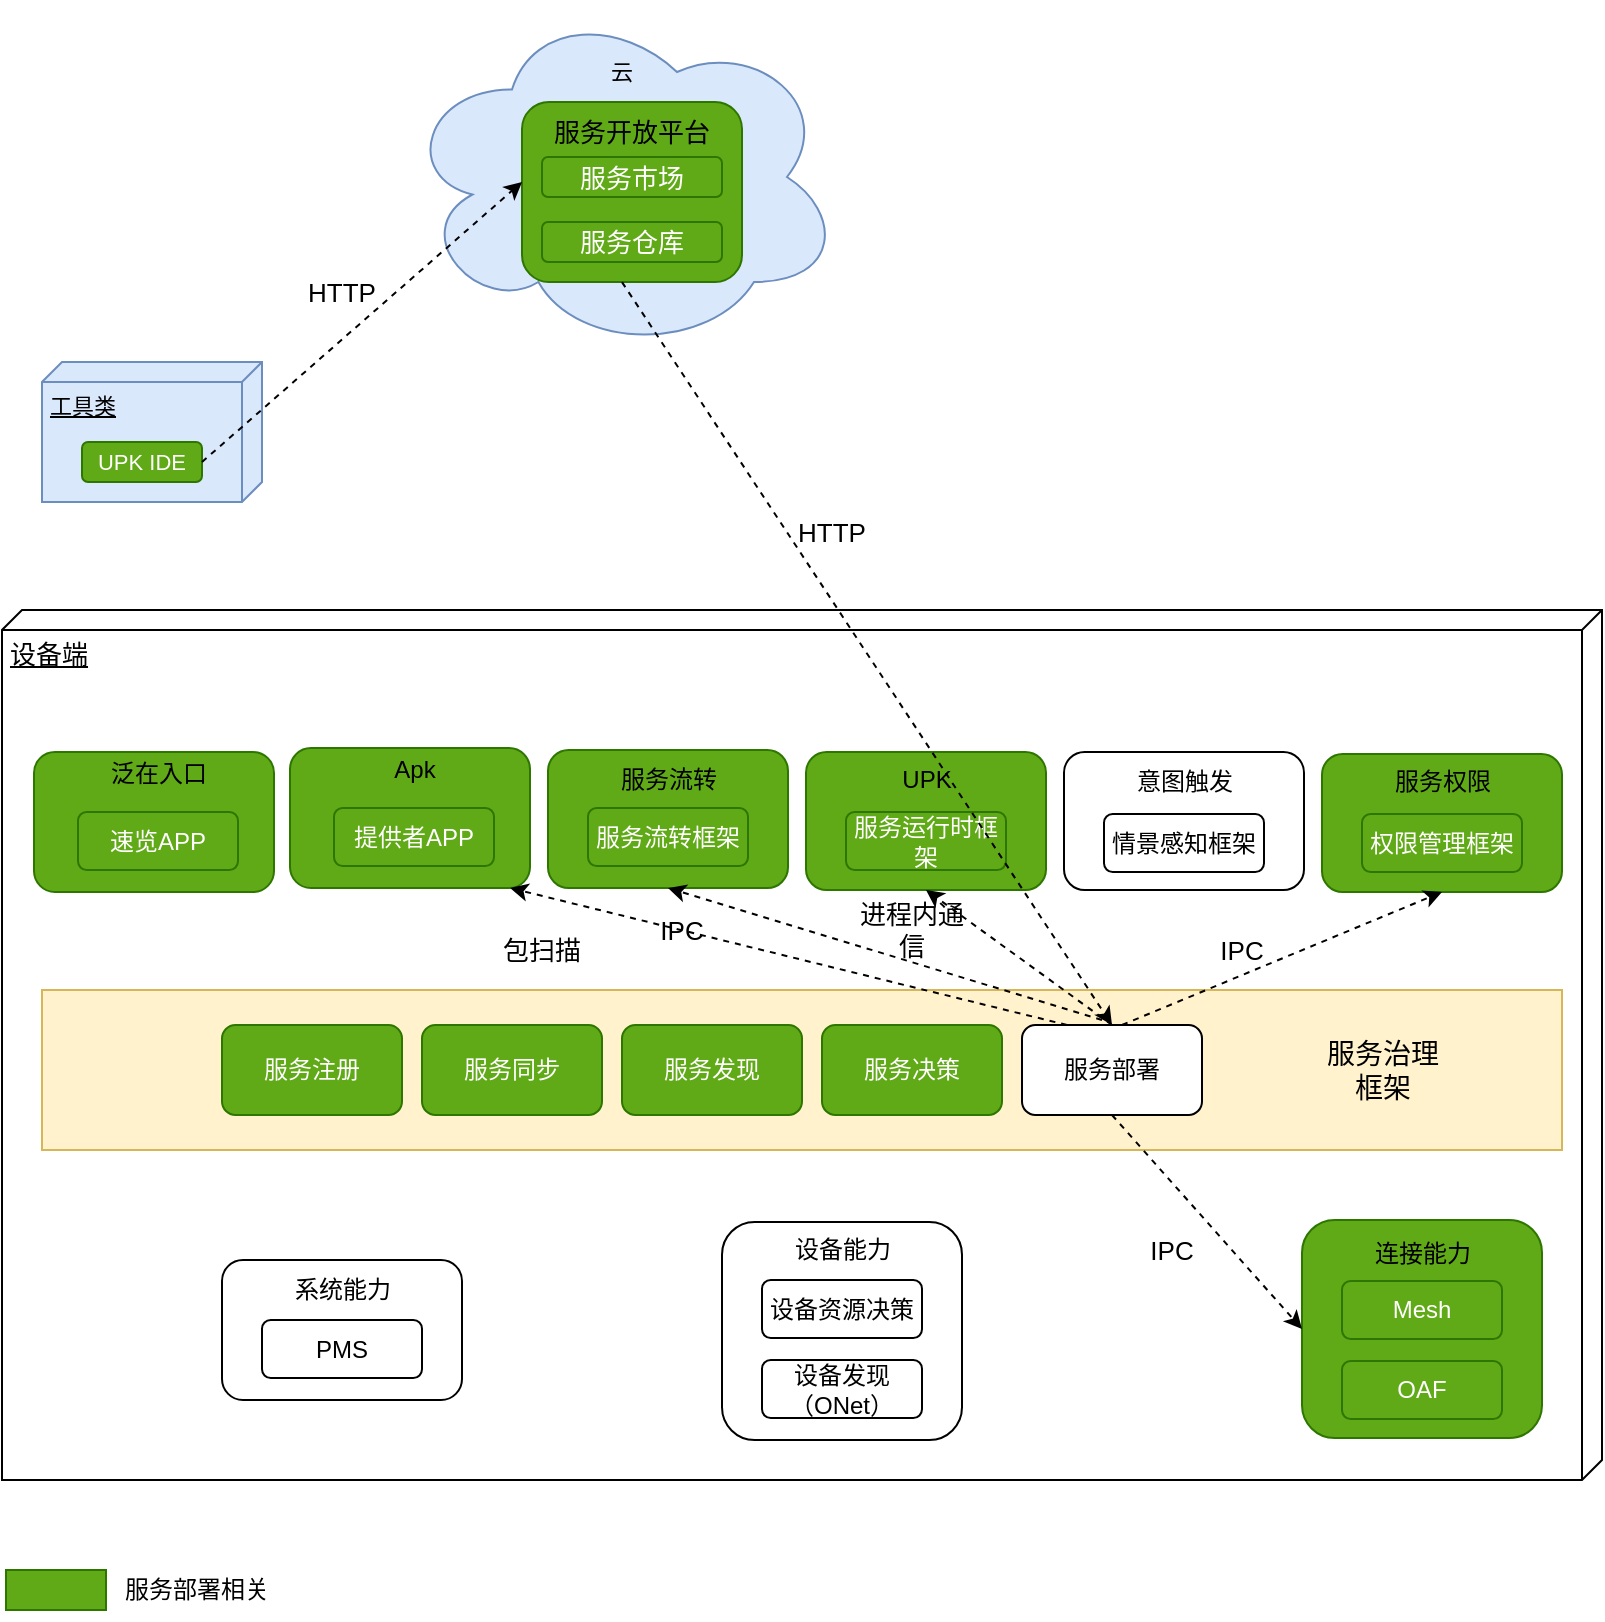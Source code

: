 <mxfile version="20.8.23" type="github"><diagram name="第 1 页" id="FakXkvVTSuY9ZfJuhJf_"><mxGraphModel dx="1434" dy="802" grid="1" gridSize="10" guides="1" tooltips="1" connect="1" arrows="1" fold="1" page="1" pageScale="1" pageWidth="827" pageHeight="1169" math="0" shadow="0"><root><mxCell id="0"/><mxCell id="1" parent="0"/><mxCell id="OxMQRTTyP0phs6uxzyvb-1" value="&lt;font style=&quot;font-size: 11px;&quot;&gt;工具类&lt;/font&gt;" style="verticalAlign=top;align=left;spacingTop=8;spacingLeft=2;spacingRight=12;shape=cube;size=10;direction=south;fontStyle=4;html=1;fillColor=#dae8fc;strokeColor=#6c8ebf;" vertex="1" parent="1"><mxGeometry x="40" y="220" width="110" height="70" as="geometry"/></mxCell><mxCell id="OxMQRTTyP0phs6uxzyvb-2" value="UPK IDE" style="rounded=1;whiteSpace=wrap;html=1;fontSize=11;fillColor=#60a917;fontColor=#ffffff;strokeColor=#2D7600;" vertex="1" parent="1"><mxGeometry x="60" y="260" width="60" height="20" as="geometry"/></mxCell><mxCell id="OxMQRTTyP0phs6uxzyvb-3" value="" style="ellipse;shape=cloud;whiteSpace=wrap;html=1;fontSize=11;fillColor=#dae8fc;strokeColor=#6c8ebf;" vertex="1" parent="1"><mxGeometry x="220" y="40" width="220" height="175" as="geometry"/></mxCell><mxCell id="OxMQRTTyP0phs6uxzyvb-4" value="云" style="text;html=1;strokeColor=none;fillColor=none;align=center;verticalAlign=middle;whiteSpace=wrap;rounded=0;fontSize=11;" vertex="1" parent="1"><mxGeometry x="300" y="60" width="60" height="30" as="geometry"/></mxCell><mxCell id="OxMQRTTyP0phs6uxzyvb-5" value="" style="rounded=1;whiteSpace=wrap;html=1;fontSize=13;fillColor=#60a917;fontColor=#ffffff;strokeColor=#2D7600;" vertex="1" parent="1"><mxGeometry x="280" y="90" width="110" height="90" as="geometry"/></mxCell><mxCell id="OxMQRTTyP0phs6uxzyvb-6" value="服务开放平台" style="text;html=1;strokeColor=none;fillColor=none;align=center;verticalAlign=middle;whiteSpace=wrap;rounded=0;fontSize=13;" vertex="1" parent="1"><mxGeometry x="295" y="90" width="80" height="30" as="geometry"/></mxCell><mxCell id="OxMQRTTyP0phs6uxzyvb-7" value="服务市场" style="rounded=1;whiteSpace=wrap;html=1;fontSize=13;fillColor=#60a917;fontColor=#ffffff;strokeColor=#2D7600;" vertex="1" parent="1"><mxGeometry x="290" y="117.5" width="90" height="20" as="geometry"/></mxCell><mxCell id="OxMQRTTyP0phs6uxzyvb-8" value="服务仓库" style="rounded=1;whiteSpace=wrap;html=1;fontSize=13;fillColor=#60a917;fontColor=#ffffff;strokeColor=#2D7600;" vertex="1" parent="1"><mxGeometry x="290" y="150" width="90" height="20" as="geometry"/></mxCell><mxCell id="OxMQRTTyP0phs6uxzyvb-9" value="" style="endArrow=classic;dashed=1;html=1;rounded=0;fontSize=13;exitX=1;exitY=0.5;exitDx=0;exitDy=0;entryX=0.273;entryY=0.514;entryDx=0;entryDy=0;entryPerimeter=0;" edge="1" parent="1" source="OxMQRTTyP0phs6uxzyvb-2" target="OxMQRTTyP0phs6uxzyvb-3"><mxGeometry width="50" height="50" relative="1" as="geometry"><mxPoint x="160" y="280" as="sourcePoint"/><mxPoint x="210" y="230" as="targetPoint"/></mxGeometry></mxCell><mxCell id="OxMQRTTyP0phs6uxzyvb-10" value="HTTP" style="text;html=1;strokeColor=none;fillColor=none;align=center;verticalAlign=middle;whiteSpace=wrap;rounded=0;fontSize=13;" vertex="1" parent="1"><mxGeometry x="160" y="170" width="60" height="30" as="geometry"/></mxCell><mxCell id="OxMQRTTyP0phs6uxzyvb-11" value="设备端" style="verticalAlign=top;align=left;spacingTop=8;spacingLeft=2;spacingRight=12;shape=cube;size=10;direction=south;fontStyle=4;html=1;fontSize=13;" vertex="1" parent="1"><mxGeometry x="20" y="344" width="800" height="435" as="geometry"/></mxCell><mxCell id="OxMQRTTyP0phs6uxzyvb-12" value="" style="rounded=0;whiteSpace=wrap;html=1;fillColor=#fff2cc;strokeColor=#d6b656;" vertex="1" parent="1"><mxGeometry x="40" y="534" width="760" height="80" as="geometry"/></mxCell><mxCell id="OxMQRTTyP0phs6uxzyvb-13" value="&lt;font style=&quot;font-size: 14px;&quot;&gt;服务治理&lt;br&gt;框架&lt;/font&gt;" style="text;html=1;align=center;verticalAlign=middle;resizable=0;points=[];autosize=1;strokeColor=none;fillColor=none;" vertex="1" parent="1"><mxGeometry x="670" y="549" width="80" height="50" as="geometry"/></mxCell><mxCell id="OxMQRTTyP0phs6uxzyvb-14" value="服务注册" style="rounded=1;whiteSpace=wrap;html=1;fillColor=#60a917;fontColor=#ffffff;strokeColor=#2D7600;" vertex="1" parent="1"><mxGeometry x="130" y="551.5" width="90" height="45" as="geometry"/></mxCell><mxCell id="OxMQRTTyP0phs6uxzyvb-15" value="服务同步" style="rounded=1;whiteSpace=wrap;html=1;fillColor=#60a917;fontColor=#ffffff;strokeColor=#2D7600;" vertex="1" parent="1"><mxGeometry x="230" y="551.5" width="90" height="45" as="geometry"/></mxCell><mxCell id="OxMQRTTyP0phs6uxzyvb-16" value="服务发现" style="rounded=1;whiteSpace=wrap;html=1;fillColor=#60a917;fontColor=#ffffff;strokeColor=#2D7600;" vertex="1" parent="1"><mxGeometry x="330" y="551.5" width="90" height="45" as="geometry"/></mxCell><mxCell id="OxMQRTTyP0phs6uxzyvb-17" value="服务决策" style="rounded=1;whiteSpace=wrap;html=1;fillColor=#60a917;fontColor=#ffffff;strokeColor=#2D7600;" vertex="1" parent="1"><mxGeometry x="430" y="551.5" width="90" height="45" as="geometry"/></mxCell><mxCell id="OxMQRTTyP0phs6uxzyvb-18" value="服务部署" style="rounded=1;whiteSpace=wrap;html=1;" vertex="1" parent="1"><mxGeometry x="530" y="551.5" width="90" height="45" as="geometry"/></mxCell><mxCell id="OxMQRTTyP0phs6uxzyvb-19" value="" style="rounded=1;whiteSpace=wrap;html=1;fillColor=#60A917;strokeColor=#2D7600;" vertex="1" parent="1"><mxGeometry x="164" y="413" width="120" height="70" as="geometry"/></mxCell><mxCell id="OxMQRTTyP0phs6uxzyvb-20" value="Apk" style="text;html=1;align=center;verticalAlign=middle;resizable=0;points=[];autosize=1;strokeColor=none;fillColor=none;" vertex="1" parent="1"><mxGeometry x="206" y="409" width="40" height="30" as="geometry"/></mxCell><mxCell id="OxMQRTTyP0phs6uxzyvb-21" value="&lt;font color=&quot;#ffffff&quot;&gt;提供者APP&lt;/font&gt;" style="rounded=1;whiteSpace=wrap;html=1;fillColor=#60A917;strokeColor=#2D7600;" vertex="1" parent="1"><mxGeometry x="186" y="443" width="80" height="29" as="geometry"/></mxCell><mxCell id="OxMQRTTyP0phs6uxzyvb-22" value="" style="rounded=1;whiteSpace=wrap;html=1;fillColor=#60a917;strokeColor=#2D7600;fontColor=#ffffff;" vertex="1" parent="1"><mxGeometry x="293" y="414" width="120" height="69" as="geometry"/></mxCell><mxCell id="OxMQRTTyP0phs6uxzyvb-23" value="服务流转" style="text;html=1;align=center;verticalAlign=middle;resizable=0;points=[];autosize=1;strokeColor=none;fillColor=none;" vertex="1" parent="1"><mxGeometry x="318" y="414" width="70" height="30" as="geometry"/></mxCell><mxCell id="OxMQRTTyP0phs6uxzyvb-24" value="服务流转框架" style="rounded=1;whiteSpace=wrap;html=1;fillColor=#60a917;fontColor=#ffffff;strokeColor=#2D7600;" vertex="1" parent="1"><mxGeometry x="313" y="443" width="80" height="29" as="geometry"/></mxCell><mxCell id="OxMQRTTyP0phs6uxzyvb-25" value="" style="rounded=1;whiteSpace=wrap;html=1;fillColor=#60a917;fontColor=#ffffff;strokeColor=#2D7600;" vertex="1" parent="1"><mxGeometry x="422" y="415" width="120" height="69" as="geometry"/></mxCell><mxCell id="OxMQRTTyP0phs6uxzyvb-26" value="UPK" style="text;html=1;align=center;verticalAlign=middle;resizable=0;points=[];autosize=1;strokeColor=none;fillColor=none;" vertex="1" parent="1"><mxGeometry x="457" y="414" width="50" height="30" as="geometry"/></mxCell><mxCell id="OxMQRTTyP0phs6uxzyvb-27" value="服务运行时框架" style="rounded=1;whiteSpace=wrap;html=1;fillColor=#60a917;fontColor=#ffffff;strokeColor=#2D7600;" vertex="1" parent="1"><mxGeometry x="442" y="445" width="80" height="29" as="geometry"/></mxCell><mxCell id="OxMQRTTyP0phs6uxzyvb-28" value="" style="rounded=1;whiteSpace=wrap;html=1;" vertex="1" parent="1"><mxGeometry x="551" y="415" width="120" height="69" as="geometry"/></mxCell><mxCell id="OxMQRTTyP0phs6uxzyvb-29" value="意图触发" style="text;html=1;align=center;verticalAlign=middle;resizable=0;points=[];autosize=1;strokeColor=none;fillColor=none;" vertex="1" parent="1"><mxGeometry x="576" y="415" width="70" height="30" as="geometry"/></mxCell><mxCell id="OxMQRTTyP0phs6uxzyvb-30" value="情景感知框架" style="rounded=1;whiteSpace=wrap;html=1;" vertex="1" parent="1"><mxGeometry x="571" y="446" width="80" height="29" as="geometry"/></mxCell><mxCell id="OxMQRTTyP0phs6uxzyvb-31" value="" style="rounded=1;whiteSpace=wrap;html=1;fillColor=#60a917;fontColor=#ffffff;strokeColor=#2D7600;" vertex="1" parent="1"><mxGeometry x="680" y="416" width="120" height="69" as="geometry"/></mxCell><mxCell id="OxMQRTTyP0phs6uxzyvb-32" value="服务权限" style="text;html=1;align=center;verticalAlign=middle;resizable=0;points=[];autosize=1;strokeColor=none;fillColor=none;" vertex="1" parent="1"><mxGeometry x="705" y="415" width="70" height="30" as="geometry"/></mxCell><mxCell id="OxMQRTTyP0phs6uxzyvb-33" value="权限管理框架" style="rounded=1;whiteSpace=wrap;html=1;fillColor=#60a917;fontColor=#ffffff;strokeColor=#2D7600;" vertex="1" parent="1"><mxGeometry x="700" y="446" width="80" height="29" as="geometry"/></mxCell><mxCell id="OxMQRTTyP0phs6uxzyvb-34" value="" style="endArrow=classic;dashed=1;html=1;rounded=0;fontSize=13;exitX=1;exitY=0.5;exitDx=0;exitDy=0;entryX=0.5;entryY=0;entryDx=0;entryDy=0;" edge="1" parent="1" target="OxMQRTTyP0phs6uxzyvb-18"><mxGeometry width="50" height="50" relative="1" as="geometry"><mxPoint x="330" y="180.05" as="sourcePoint"/><mxPoint x="490.06" y="40.0" as="targetPoint"/></mxGeometry></mxCell><mxCell id="OxMQRTTyP0phs6uxzyvb-35" value="HTTP" style="text;html=1;strokeColor=none;fillColor=none;align=center;verticalAlign=middle;whiteSpace=wrap;rounded=0;fontSize=13;" vertex="1" parent="1"><mxGeometry x="405" y="290" width="60" height="30" as="geometry"/></mxCell><mxCell id="OxMQRTTyP0phs6uxzyvb-36" value="" style="group" vertex="1" connectable="0" parent="1"><mxGeometry x="670" y="649" width="120" height="109" as="geometry"/></mxCell><mxCell id="OxMQRTTyP0phs6uxzyvb-37" value="" style="rounded=1;whiteSpace=wrap;html=1;fillColor=#60a917;fontColor=#ffffff;strokeColor=#2D7600;" vertex="1" parent="OxMQRTTyP0phs6uxzyvb-36"><mxGeometry width="120" height="109" as="geometry"/></mxCell><mxCell id="OxMQRTTyP0phs6uxzyvb-38" value="连接能力" style="text;html=1;align=center;verticalAlign=middle;resizable=0;points=[];autosize=1;strokeColor=none;fillColor=none;" vertex="1" parent="OxMQRTTyP0phs6uxzyvb-36"><mxGeometry x="25" y="1.5" width="70" height="30" as="geometry"/></mxCell><mxCell id="OxMQRTTyP0phs6uxzyvb-39" value="Mesh" style="rounded=1;whiteSpace=wrap;html=1;fillColor=#60a917;fontColor=#ffffff;strokeColor=#2D7600;" vertex="1" parent="OxMQRTTyP0phs6uxzyvb-36"><mxGeometry x="20" y="30.5" width="80" height="29" as="geometry"/></mxCell><mxCell id="OxMQRTTyP0phs6uxzyvb-40" value="OAF" style="rounded=1;whiteSpace=wrap;html=1;fillColor=#60a917;fontColor=#ffffff;strokeColor=#2D7600;" vertex="1" parent="OxMQRTTyP0phs6uxzyvb-36"><mxGeometry x="20" y="70.5" width="80" height="29" as="geometry"/></mxCell><mxCell id="OxMQRTTyP0phs6uxzyvb-41" value="" style="group" vertex="1" connectable="0" parent="1"><mxGeometry x="380" y="649" width="120" height="110" as="geometry"/></mxCell><mxCell id="OxMQRTTyP0phs6uxzyvb-42" value="" style="rounded=1;whiteSpace=wrap;html=1;" vertex="1" parent="OxMQRTTyP0phs6uxzyvb-41"><mxGeometry y="1" width="120" height="109" as="geometry"/></mxCell><mxCell id="OxMQRTTyP0phs6uxzyvb-43" value="设备能力" style="text;html=1;align=center;verticalAlign=middle;resizable=0;points=[];autosize=1;strokeColor=none;fillColor=none;" vertex="1" parent="OxMQRTTyP0phs6uxzyvb-41"><mxGeometry x="25" width="70" height="30" as="geometry"/></mxCell><mxCell id="OxMQRTTyP0phs6uxzyvb-44" value="设备资源决策" style="rounded=1;whiteSpace=wrap;html=1;" vertex="1" parent="OxMQRTTyP0phs6uxzyvb-41"><mxGeometry x="20" y="30" width="80" height="29" as="geometry"/></mxCell><mxCell id="OxMQRTTyP0phs6uxzyvb-45" value="设备发现（ONet）" style="rounded=1;whiteSpace=wrap;html=1;" vertex="1" parent="OxMQRTTyP0phs6uxzyvb-41"><mxGeometry x="20" y="70" width="80" height="29" as="geometry"/></mxCell><mxCell id="OxMQRTTyP0phs6uxzyvb-46" value="" style="group" vertex="1" connectable="0" parent="1"><mxGeometry x="130" y="669" width="120" height="70" as="geometry"/></mxCell><mxCell id="OxMQRTTyP0phs6uxzyvb-47" value="" style="rounded=1;whiteSpace=wrap;html=1;" vertex="1" parent="OxMQRTTyP0phs6uxzyvb-46"><mxGeometry width="120" height="70" as="geometry"/></mxCell><mxCell id="OxMQRTTyP0phs6uxzyvb-48" value="系统能力" style="text;html=1;align=center;verticalAlign=middle;resizable=0;points=[];autosize=1;strokeColor=none;fillColor=none;" vertex="1" parent="OxMQRTTyP0phs6uxzyvb-46"><mxGeometry x="25" width="70" height="30" as="geometry"/></mxCell><mxCell id="OxMQRTTyP0phs6uxzyvb-49" value="PMS" style="rounded=1;whiteSpace=wrap;html=1;" vertex="1" parent="OxMQRTTyP0phs6uxzyvb-46"><mxGeometry x="20" y="30" width="80" height="29" as="geometry"/></mxCell><mxCell id="OxMQRTTyP0phs6uxzyvb-50" value="" style="endArrow=classic;dashed=1;html=1;rounded=0;exitX=0.5;exitY=1;exitDx=0;exitDy=0;entryX=0;entryY=0.5;entryDx=0;entryDy=0;" edge="1" parent="1" source="OxMQRTTyP0phs6uxzyvb-18" target="OxMQRTTyP0phs6uxzyvb-37"><mxGeometry width="50" height="50" relative="1" as="geometry"><mxPoint x="540" y="679" as="sourcePoint"/><mxPoint x="590" y="629" as="targetPoint"/></mxGeometry></mxCell><mxCell id="OxMQRTTyP0phs6uxzyvb-51" value="" style="endArrow=classic;dashed=1;html=1;rounded=0;fontSize=13;exitX=1;exitY=0.5;exitDx=0;exitDy=0;entryX=0.5;entryY=1;entryDx=0;entryDy=0;" edge="1" parent="1" target="OxMQRTTyP0phs6uxzyvb-31"><mxGeometry width="50" height="50" relative="1" as="geometry"><mxPoint x="580" y="551.5" as="sourcePoint"/><mxPoint x="740.06" y="411.45" as="targetPoint"/></mxGeometry></mxCell><mxCell id="OxMQRTTyP0phs6uxzyvb-52" value="" style="endArrow=classic;dashed=1;html=1;rounded=0;fontSize=13;exitX=0.5;exitY=0;exitDx=0;exitDy=0;entryX=0.5;entryY=1;entryDx=0;entryDy=0;" edge="1" parent="1" source="OxMQRTTyP0phs6uxzyvb-18" target="OxMQRTTyP0phs6uxzyvb-25"><mxGeometry width="50" height="50" relative="1" as="geometry"><mxPoint x="590" y="561.5" as="sourcePoint"/><mxPoint x="750" y="495" as="targetPoint"/></mxGeometry></mxCell><mxCell id="OxMQRTTyP0phs6uxzyvb-53" value="" style="endArrow=classic;dashed=1;html=1;rounded=0;fontSize=13;entryX=0.5;entryY=1;entryDx=0;entryDy=0;" edge="1" parent="1" target="OxMQRTTyP0phs6uxzyvb-22"><mxGeometry width="50" height="50" relative="1" as="geometry"><mxPoint x="570" y="549" as="sourcePoint"/><mxPoint x="470" y="494" as="targetPoint"/></mxGeometry></mxCell><mxCell id="OxMQRTTyP0phs6uxzyvb-54" value="IPC" style="text;html=1;strokeColor=none;fillColor=none;align=center;verticalAlign=middle;whiteSpace=wrap;rounded=0;fontSize=13;" vertex="1" parent="1"><mxGeometry x="330" y="489" width="60" height="30" as="geometry"/></mxCell><mxCell id="OxMQRTTyP0phs6uxzyvb-55" value="进程内通信" style="text;html=1;strokeColor=none;fillColor=none;align=center;verticalAlign=middle;whiteSpace=wrap;rounded=0;fontSize=13;" vertex="1" parent="1"><mxGeometry x="445" y="489" width="60" height="30" as="geometry"/></mxCell><mxCell id="OxMQRTTyP0phs6uxzyvb-56" value="IPC" style="text;html=1;strokeColor=none;fillColor=none;align=center;verticalAlign=middle;whiteSpace=wrap;rounded=0;fontSize=13;" vertex="1" parent="1"><mxGeometry x="610" y="499" width="60" height="30" as="geometry"/></mxCell><mxCell id="OxMQRTTyP0phs6uxzyvb-57" value="IPC" style="text;html=1;strokeColor=none;fillColor=none;align=center;verticalAlign=middle;whiteSpace=wrap;rounded=0;fontSize=13;" vertex="1" parent="1"><mxGeometry x="575" y="649" width="60" height="30" as="geometry"/></mxCell><mxCell id="OxMQRTTyP0phs6uxzyvb-58" value="" style="rounded=0;whiteSpace=wrap;html=1;fillColor=#60a917;fontColor=#ffffff;strokeColor=#2D7600;" vertex="1" parent="1"><mxGeometry x="22" y="824" width="50" height="20" as="geometry"/></mxCell><mxCell id="OxMQRTTyP0phs6uxzyvb-59" value="服务部署相关" style="text;html=1;align=center;verticalAlign=middle;resizable=0;points=[];autosize=1;strokeColor=none;fillColor=none;" vertex="1" parent="1"><mxGeometry x="67" y="819" width="100" height="30" as="geometry"/></mxCell><mxCell id="OxMQRTTyP0phs6uxzyvb-61" value="" style="endArrow=classic;dashed=1;html=1;rounded=0;fontSize=13;exitX=0.25;exitY=0;exitDx=0;exitDy=0;entryX=0.917;entryY=1;entryDx=0;entryDy=0;entryPerimeter=0;" edge="1" parent="1" source="OxMQRTTyP0phs6uxzyvb-18" target="OxMQRTTyP0phs6uxzyvb-19"><mxGeometry width="50" height="50" relative="1" as="geometry"><mxPoint x="130" y="279" as="sourcePoint"/><mxPoint x="290" y="139" as="targetPoint"/></mxGeometry></mxCell><mxCell id="OxMQRTTyP0phs6uxzyvb-62" value="包扫描" style="text;html=1;strokeColor=none;fillColor=none;align=center;verticalAlign=middle;whiteSpace=wrap;rounded=0;fontSize=13;" vertex="1" parent="1"><mxGeometry x="260" y="499" width="60" height="30" as="geometry"/></mxCell><mxCell id="OxMQRTTyP0phs6uxzyvb-63" value="" style="rounded=1;whiteSpace=wrap;html=1;fillColor=#60A917;strokeColor=#2D7600;" vertex="1" parent="1"><mxGeometry x="36" y="415" width="120" height="70" as="geometry"/></mxCell><mxCell id="OxMQRTTyP0phs6uxzyvb-64" value="泛在入口" style="text;html=1;align=center;verticalAlign=middle;resizable=0;points=[];autosize=1;strokeColor=none;fillColor=none;" vertex="1" parent="1"><mxGeometry x="63" y="411" width="70" height="30" as="geometry"/></mxCell><mxCell id="OxMQRTTyP0phs6uxzyvb-65" value="&lt;font color=&quot;#ffffff&quot;&gt;速览APP&lt;/font&gt;" style="rounded=1;whiteSpace=wrap;html=1;fillColor=#60A917;strokeColor=#2D7600;" vertex="1" parent="1"><mxGeometry x="58" y="445" width="80" height="29" as="geometry"/></mxCell></root></mxGraphModel></diagram></mxfile>